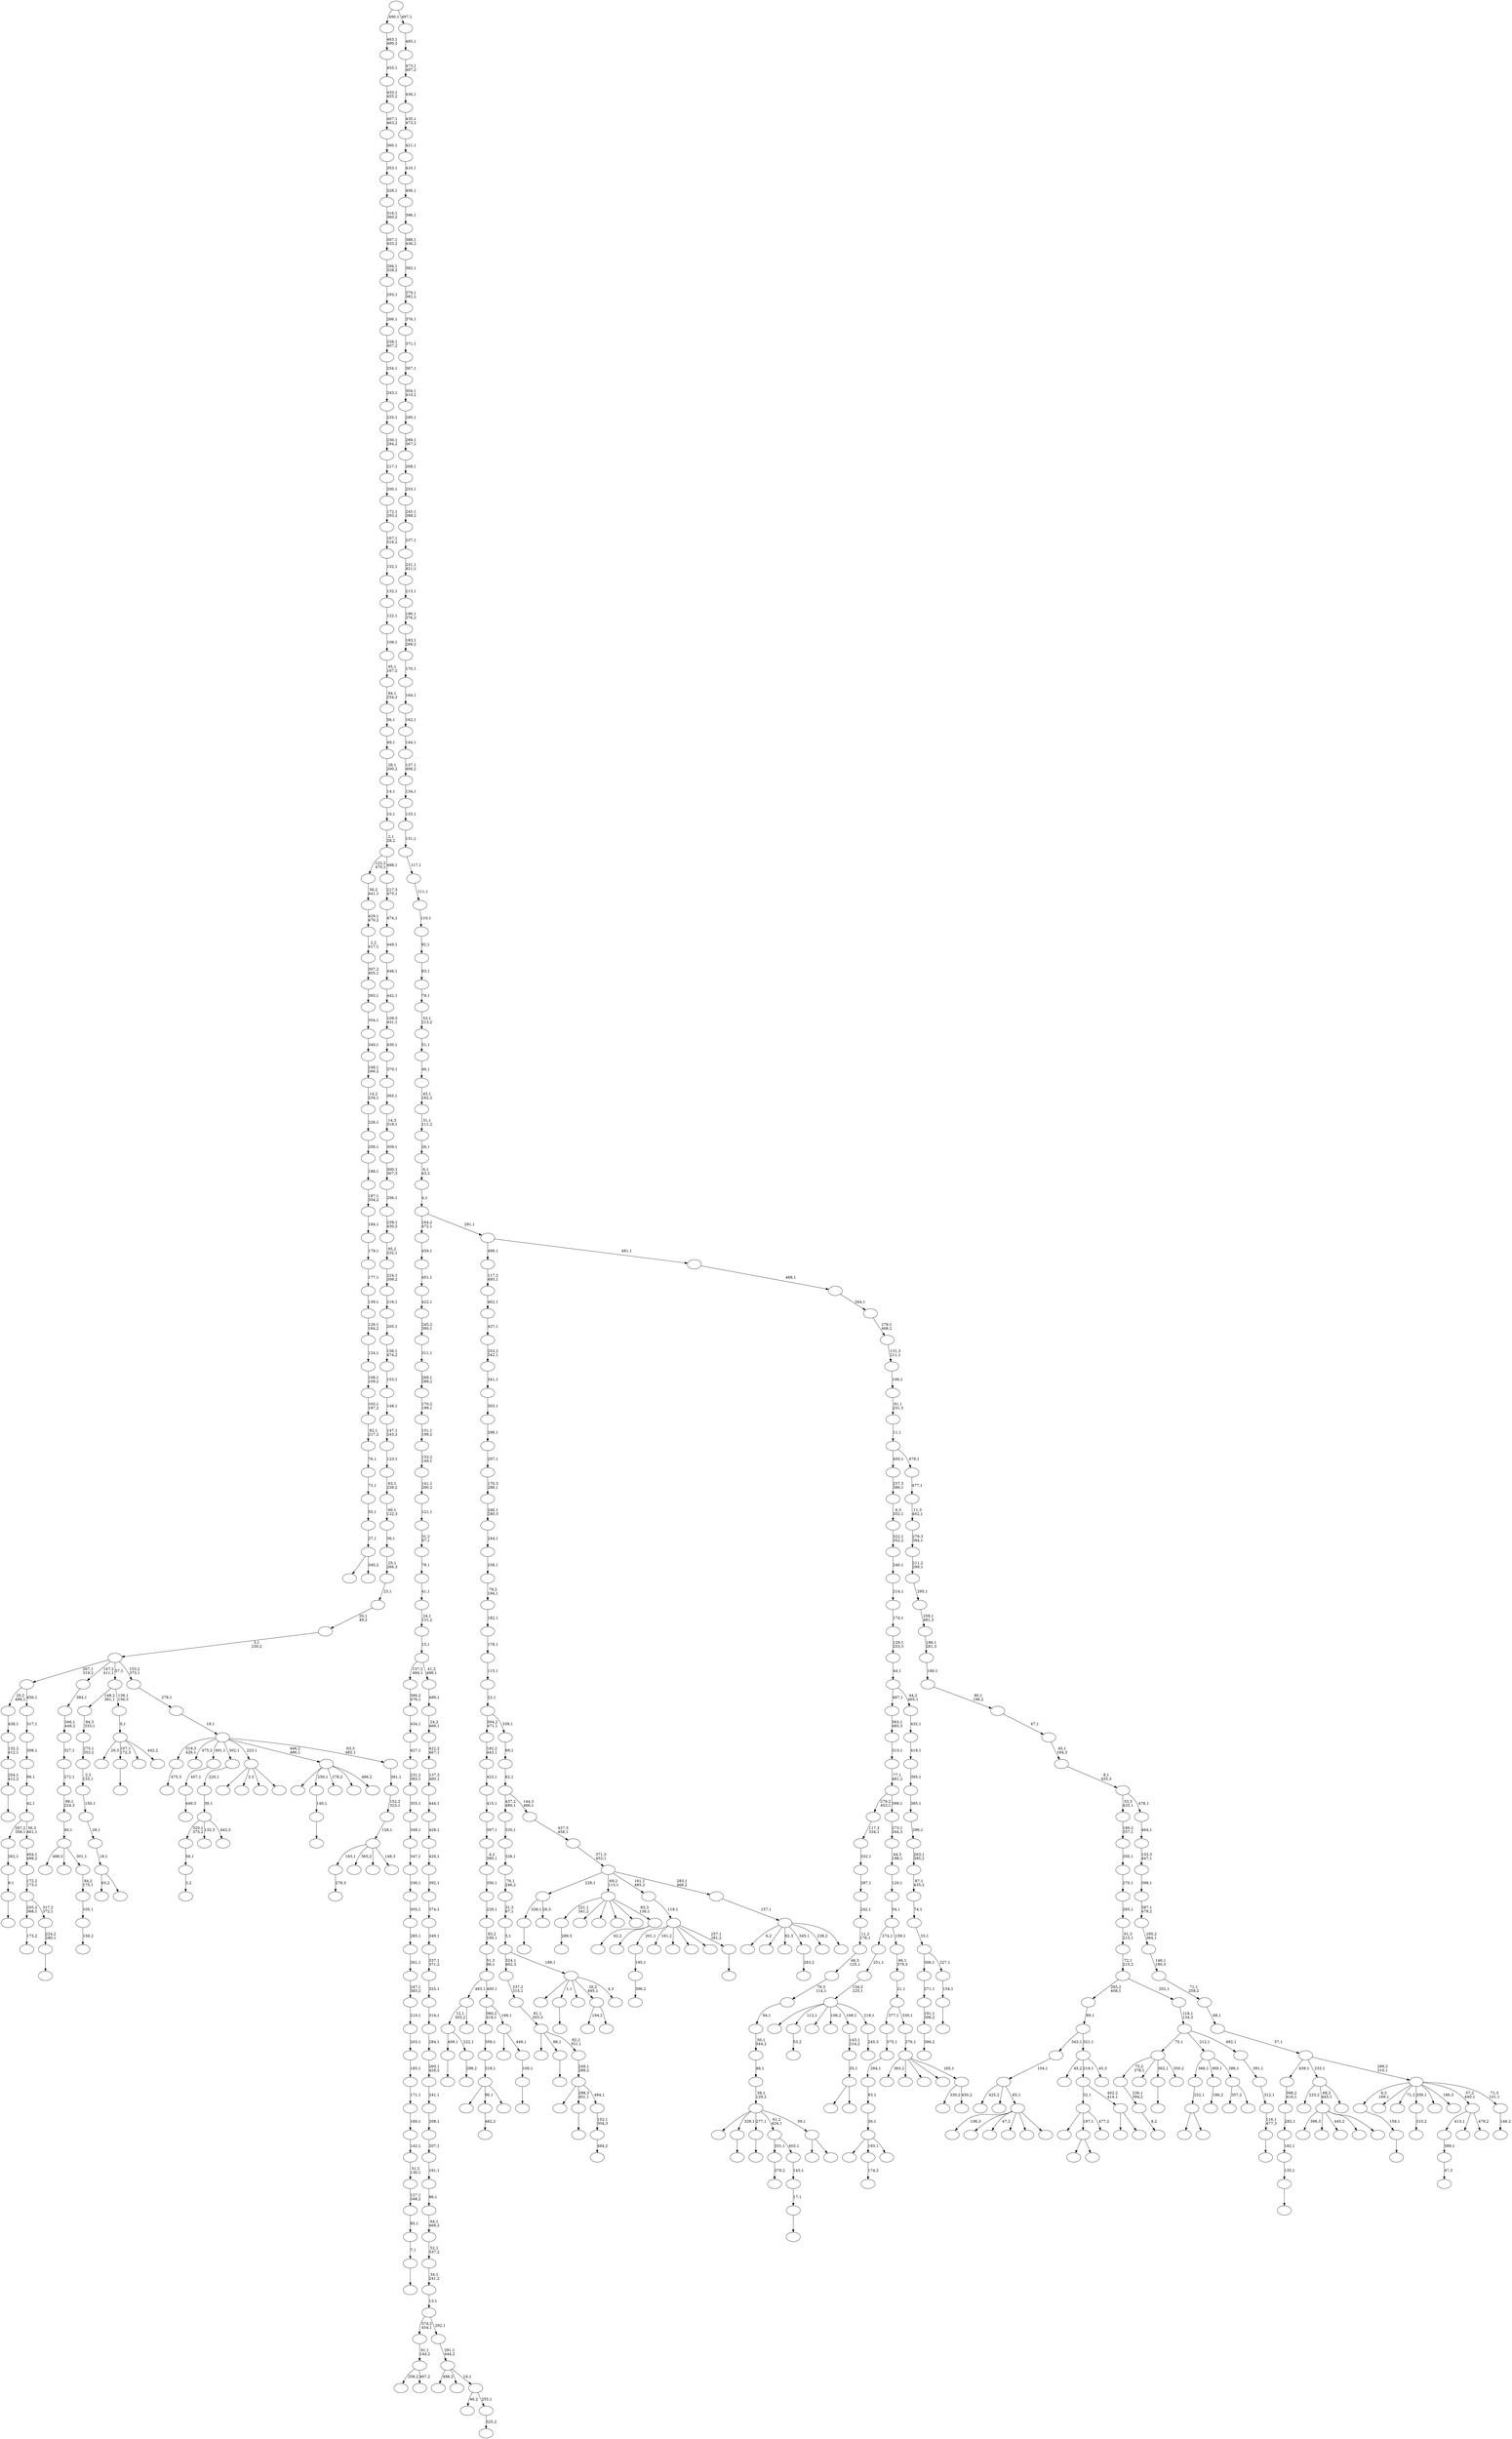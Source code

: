 digraph T {
	650 [label=""]
	649 [label=""]
	648 [label=""]
	647 [label=""]
	646 [label=""]
	645 [label=""]
	644 [label=""]
	643 [label=""]
	642 [label=""]
	641 [label=""]
	640 [label=""]
	639 [label=""]
	638 [label=""]
	637 [label=""]
	636 [label=""]
	635 [label=""]
	634 [label=""]
	633 [label=""]
	632 [label=""]
	631 [label=""]
	630 [label=""]
	629 [label=""]
	628 [label=""]
	627 [label=""]
	626 [label=""]
	625 [label=""]
	624 [label=""]
	623 [label=""]
	622 [label=""]
	621 [label=""]
	620 [label=""]
	619 [label=""]
	618 [label=""]
	617 [label=""]
	616 [label=""]
	615 [label=""]
	614 [label=""]
	613 [label=""]
	612 [label=""]
	611 [label=""]
	610 [label=""]
	609 [label=""]
	608 [label=""]
	607 [label=""]
	606 [label=""]
	605 [label=""]
	604 [label=""]
	603 [label=""]
	602 [label=""]
	601 [label=""]
	600 [label=""]
	599 [label=""]
	598 [label=""]
	597 [label=""]
	596 [label=""]
	595 [label=""]
	594 [label=""]
	593 [label=""]
	592 [label=""]
	591 [label=""]
	590 [label=""]
	589 [label=""]
	588 [label=""]
	587 [label=""]
	586 [label=""]
	585 [label=""]
	584 [label=""]
	583 [label=""]
	582 [label=""]
	581 [label=""]
	580 [label=""]
	579 [label=""]
	578 [label=""]
	577 [label=""]
	576 [label=""]
	575 [label=""]
	574 [label=""]
	573 [label=""]
	572 [label=""]
	571 [label=""]
	570 [label=""]
	569 [label=""]
	568 [label=""]
	567 [label=""]
	566 [label=""]
	565 [label=""]
	564 [label=""]
	563 [label=""]
	562 [label=""]
	561 [label=""]
	560 [label=""]
	559 [label=""]
	558 [label=""]
	557 [label=""]
	556 [label=""]
	555 [label=""]
	554 [label=""]
	553 [label=""]
	552 [label=""]
	551 [label=""]
	550 [label=""]
	549 [label=""]
	548 [label=""]
	547 [label=""]
	546 [label=""]
	545 [label=""]
	544 [label=""]
	543 [label=""]
	542 [label=""]
	541 [label=""]
	540 [label=""]
	539 [label=""]
	538 [label=""]
	537 [label=""]
	536 [label=""]
	535 [label=""]
	534 [label=""]
	533 [label=""]
	532 [label=""]
	531 [label=""]
	530 [label=""]
	529 [label=""]
	528 [label=""]
	527 [label=""]
	526 [label=""]
	525 [label=""]
	524 [label=""]
	523 [label=""]
	522 [label=""]
	521 [label=""]
	520 [label=""]
	519 [label=""]
	518 [label=""]
	517 [label=""]
	516 [label=""]
	515 [label=""]
	514 [label=""]
	513 [label=""]
	512 [label=""]
	511 [label=""]
	510 [label=""]
	509 [label=""]
	508 [label=""]
	507 [label=""]
	506 [label=""]
	505 [label=""]
	504 [label=""]
	503 [label=""]
	502 [label=""]
	501 [label=""]
	500 [label=""]
	499 [label=""]
	498 [label=""]
	497 [label=""]
	496 [label=""]
	495 [label=""]
	494 [label=""]
	493 [label=""]
	492 [label=""]
	491 [label=""]
	490 [label=""]
	489 [label=""]
	488 [label=""]
	487 [label=""]
	486 [label=""]
	485 [label=""]
	484 [label=""]
	483 [label=""]
	482 [label=""]
	481 [label=""]
	480 [label=""]
	479 [label=""]
	478 [label=""]
	477 [label=""]
	476 [label=""]
	475 [label=""]
	474 [label=""]
	473 [label=""]
	472 [label=""]
	471 [label=""]
	470 [label=""]
	469 [label=""]
	468 [label=""]
	467 [label=""]
	466 [label=""]
	465 [label=""]
	464 [label=""]
	463 [label=""]
	462 [label=""]
	461 [label=""]
	460 [label=""]
	459 [label=""]
	458 [label=""]
	457 [label=""]
	456 [label=""]
	455 [label=""]
	454 [label=""]
	453 [label=""]
	452 [label=""]
	451 [label=""]
	450 [label=""]
	449 [label=""]
	448 [label=""]
	447 [label=""]
	446 [label=""]
	445 [label=""]
	444 [label=""]
	443 [label=""]
	442 [label=""]
	441 [label=""]
	440 [label=""]
	439 [label=""]
	438 [label=""]
	437 [label=""]
	436 [label=""]
	435 [label=""]
	434 [label=""]
	433 [label=""]
	432 [label=""]
	431 [label=""]
	430 [label=""]
	429 [label=""]
	428 [label=""]
	427 [label=""]
	426 [label=""]
	425 [label=""]
	424 [label=""]
	423 [label=""]
	422 [label=""]
	421 [label=""]
	420 [label=""]
	419 [label=""]
	418 [label=""]
	417 [label=""]
	416 [label=""]
	415 [label=""]
	414 [label=""]
	413 [label=""]
	412 [label=""]
	411 [label=""]
	410 [label=""]
	409 [label=""]
	408 [label=""]
	407 [label=""]
	406 [label=""]
	405 [label=""]
	404 [label=""]
	403 [label=""]
	402 [label=""]
	401 [label=""]
	400 [label=""]
	399 [label=""]
	398 [label=""]
	397 [label=""]
	396 [label=""]
	395 [label=""]
	394 [label=""]
	393 [label=""]
	392 [label=""]
	391 [label=""]
	390 [label=""]
	389 [label=""]
	388 [label=""]
	387 [label=""]
	386 [label=""]
	385 [label=""]
	384 [label=""]
	383 [label=""]
	382 [label=""]
	381 [label=""]
	380 [label=""]
	379 [label=""]
	378 [label=""]
	377 [label=""]
	376 [label=""]
	375 [label=""]
	374 [label=""]
	373 [label=""]
	372 [label=""]
	371 [label=""]
	370 [label=""]
	369 [label=""]
	368 [label=""]
	367 [label=""]
	366 [label=""]
	365 [label=""]
	364 [label=""]
	363 [label=""]
	362 [label=""]
	361 [label=""]
	360 [label=""]
	359 [label=""]
	358 [label=""]
	357 [label=""]
	356 [label=""]
	355 [label=""]
	354 [label=""]
	353 [label=""]
	352 [label=""]
	351 [label=""]
	350 [label=""]
	349 [label=""]
	348 [label=""]
	347 [label=""]
	346 [label=""]
	345 [label=""]
	344 [label=""]
	343 [label=""]
	342 [label=""]
	341 [label=""]
	340 [label=""]
	339 [label=""]
	338 [label=""]
	337 [label=""]
	336 [label=""]
	335 [label=""]
	334 [label=""]
	333 [label=""]
	332 [label=""]
	331 [label=""]
	330 [label=""]
	329 [label=""]
	328 [label=""]
	327 [label=""]
	326 [label=""]
	325 [label=""]
	324 [label=""]
	323 [label=""]
	322 [label=""]
	321 [label=""]
	320 [label=""]
	319 [label=""]
	318 [label=""]
	317 [label=""]
	316 [label=""]
	315 [label=""]
	314 [label=""]
	313 [label=""]
	312 [label=""]
	311 [label=""]
	310 [label=""]
	309 [label=""]
	308 [label=""]
	307 [label=""]
	306 [label=""]
	305 [label=""]
	304 [label=""]
	303 [label=""]
	302 [label=""]
	301 [label=""]
	300 [label=""]
	299 [label=""]
	298 [label=""]
	297 [label=""]
	296 [label=""]
	295 [label=""]
	294 [label=""]
	293 [label=""]
	292 [label=""]
	291 [label=""]
	290 [label=""]
	289 [label=""]
	288 [label=""]
	287 [label=""]
	286 [label=""]
	285 [label=""]
	284 [label=""]
	283 [label=""]
	282 [label=""]
	281 [label=""]
	280 [label=""]
	279 [label=""]
	278 [label=""]
	277 [label=""]
	276 [label=""]
	275 [label=""]
	274 [label=""]
	273 [label=""]
	272 [label=""]
	271 [label=""]
	270 [label=""]
	269 [label=""]
	268 [label=""]
	267 [label=""]
	266 [label=""]
	265 [label=""]
	264 [label=""]
	263 [label=""]
	262 [label=""]
	261 [label=""]
	260 [label=""]
	259 [label=""]
	258 [label=""]
	257 [label=""]
	256 [label=""]
	255 [label=""]
	254 [label=""]
	253 [label=""]
	252 [label=""]
	251 [label=""]
	250 [label=""]
	249 [label=""]
	248 [label=""]
	247 [label=""]
	246 [label=""]
	245 [label=""]
	244 [label=""]
	243 [label=""]
	242 [label=""]
	241 [label=""]
	240 [label=""]
	239 [label=""]
	238 [label=""]
	237 [label=""]
	236 [label=""]
	235 [label=""]
	234 [label=""]
	233 [label=""]
	232 [label=""]
	231 [label=""]
	230 [label=""]
	229 [label=""]
	228 [label=""]
	227 [label=""]
	226 [label=""]
	225 [label=""]
	224 [label=""]
	223 [label=""]
	222 [label=""]
	221 [label=""]
	220 [label=""]
	219 [label=""]
	218 [label=""]
	217 [label=""]
	216 [label=""]
	215 [label=""]
	214 [label=""]
	213 [label=""]
	212 [label=""]
	211 [label=""]
	210 [label=""]
	209 [label=""]
	208 [label=""]
	207 [label=""]
	206 [label=""]
	205 [label=""]
	204 [label=""]
	203 [label=""]
	202 [label=""]
	201 [label=""]
	200 [label=""]
	199 [label=""]
	198 [label=""]
	197 [label=""]
	196 [label=""]
	195 [label=""]
	194 [label=""]
	193 [label=""]
	192 [label=""]
	191 [label=""]
	190 [label=""]
	189 [label=""]
	188 [label=""]
	187 [label=""]
	186 [label=""]
	185 [label=""]
	184 [label=""]
	183 [label=""]
	182 [label=""]
	181 [label=""]
	180 [label=""]
	179 [label=""]
	178 [label=""]
	177 [label=""]
	176 [label=""]
	175 [label=""]
	174 [label=""]
	173 [label=""]
	172 [label=""]
	171 [label=""]
	170 [label=""]
	169 [label=""]
	168 [label=""]
	167 [label=""]
	166 [label=""]
	165 [label=""]
	164 [label=""]
	163 [label=""]
	162 [label=""]
	161 [label=""]
	160 [label=""]
	159 [label=""]
	158 [label=""]
	157 [label=""]
	156 [label=""]
	155 [label=""]
	154 [label=""]
	153 [label=""]
	152 [label=""]
	151 [label=""]
	150 [label=""]
	149 [label=""]
	148 [label=""]
	147 [label=""]
	146 [label=""]
	145 [label=""]
	144 [label=""]
	143 [label=""]
	142 [label=""]
	141 [label=""]
	140 [label=""]
	139 [label=""]
	138 [label=""]
	137 [label=""]
	136 [label=""]
	135 [label=""]
	134 [label=""]
	133 [label=""]
	132 [label=""]
	131 [label=""]
	130 [label=""]
	129 [label=""]
	128 [label=""]
	127 [label=""]
	126 [label=""]
	125 [label=""]
	124 [label=""]
	123 [label=""]
	122 [label=""]
	121 [label=""]
	120 [label=""]
	119 [label=""]
	118 [label=""]
	117 [label=""]
	116 [label=""]
	115 [label=""]
	114 [label=""]
	113 [label=""]
	112 [label=""]
	111 [label=""]
	110 [label=""]
	109 [label=""]
	108 [label=""]
	107 [label=""]
	106 [label=""]
	105 [label=""]
	104 [label=""]
	103 [label=""]
	102 [label=""]
	101 [label=""]
	100 [label=""]
	99 [label=""]
	98 [label=""]
	97 [label=""]
	96 [label=""]
	95 [label=""]
	94 [label=""]
	93 [label=""]
	92 [label=""]
	91 [label=""]
	90 [label=""]
	89 [label=""]
	88 [label=""]
	87 [label=""]
	86 [label=""]
	85 [label=""]
	84 [label=""]
	83 [label=""]
	82 [label=""]
	81 [label=""]
	80 [label=""]
	79 [label=""]
	78 [label=""]
	77 [label=""]
	76 [label=""]
	75 [label=""]
	74 [label=""]
	73 [label=""]
	72 [label=""]
	71 [label=""]
	70 [label=""]
	69 [label=""]
	68 [label=""]
	67 [label=""]
	66 [label=""]
	65 [label=""]
	64 [label=""]
	63 [label=""]
	62 [label=""]
	61 [label=""]
	60 [label=""]
	59 [label=""]
	58 [label=""]
	57 [label=""]
	56 [label=""]
	55 [label=""]
	54 [label=""]
	53 [label=""]
	52 [label=""]
	51 [label=""]
	50 [label=""]
	49 [label=""]
	48 [label=""]
	47 [label=""]
	46 [label=""]
	45 [label=""]
	44 [label=""]
	43 [label=""]
	42 [label=""]
	41 [label=""]
	40 [label=""]
	39 [label=""]
	38 [label=""]
	37 [label=""]
	36 [label=""]
	35 [label=""]
	34 [label=""]
	33 [label=""]
	32 [label=""]
	31 [label=""]
	30 [label=""]
	29 [label=""]
	28 [label=""]
	27 [label=""]
	26 [label=""]
	25 [label=""]
	24 [label=""]
	23 [label=""]
	22 [label=""]
	21 [label=""]
	20 [label=""]
	19 [label=""]
	18 [label=""]
	17 [label=""]
	16 [label=""]
	15 [label=""]
	14 [label=""]
	13 [label=""]
	12 [label=""]
	11 [label=""]
	10 [label=""]
	9 [label=""]
	8 [label=""]
	7 [label=""]
	6 [label=""]
	5 [label=""]
	4 [label=""]
	3 [label=""]
	2 [label=""]
	1 [label=""]
	0 [label=""]
	646 -> 647 [label=""]
	644 -> 645 [label="47,3"]
	643 -> 644 [label="389,1"]
	641 -> 642 [label="475,3"]
	637 -> 638 [label="289,3"]
	630 -> 631 [label="298,2"]
	629 -> 646 [label="409,1"]
	629 -> 630 [label="222,1"]
	626 -> 627 [label=""]
	619 -> 620 [label="386,2"]
	618 -> 619 [label="191,1\n306,2"]
	617 -> 618 [label="271,1"]
	614 -> 615 [label=""]
	608 -> 621 [label="208,2"]
	608 -> 609 [label="467,2"]
	607 -> 608 [label="91,1\n144,2"]
	599 -> 600 [label="379,2"]
	595 -> 596 [label="3,2"]
	594 -> 595 [label="58,1"]
	592 -> 593 [label=""]
	591 -> 592 [label="204,1\n412,2"]
	590 -> 591 [label="132,2\n412,1"]
	589 -> 590 [label="438,1"]
	587 -> 588 [label="174,2"]
	585 -> 605 [label=""]
	585 -> 587 [label="193,1"]
	585 -> 586 [label=""]
	584 -> 585 [label="30,1"]
	583 -> 584 [label="93,1"]
	582 -> 583 [label="264,1"]
	581 -> 582 [label="375,1"]
	575 -> 576 [label=""]
	574 -> 575 [label="9,1"]
	573 -> 574 [label="262,1"]
	571 -> 572 [label=""]
	568 -> 569 [label=""]
	567 -> 568 [label="7,1"]
	566 -> 567 [label="85,1"]
	565 -> 566 [label="127,1\n348,2"]
	564 -> 565 [label="51,2\n130,1"]
	563 -> 564 [label="142,1"]
	562 -> 563 [label="160,1"]
	561 -> 562 [label="171,1"]
	560 -> 561 [label="185,1"]
	559 -> 560 [label="203,1"]
	558 -> 559 [label="210,1"]
	557 -> 558 [label="247,1\n383,2"]
	556 -> 557 [label="261,1"]
	555 -> 556 [label="285,1"]
	554 -> 555 [label="305,1"]
	553 -> 554 [label="336,1"]
	552 -> 553 [label="347,1"]
	551 -> 552 [label="348,1"]
	550 -> 551 [label="355,1"]
	549 -> 550 [label="231,2\n383,1"]
	548 -> 549 [label="427,1"]
	547 -> 548 [label="434,1"]
	546 -> 547 [label="390,2\n476,1"]
	544 -> 632 [label="194,2"]
	544 -> 545 [label=""]
	541 -> 542 [label="173,2"]
	539 -> 603 [label=""]
	539 -> 540 [label=""]
	538 -> 539 [label="252,1"]
	534 -> 535 [label=""]
	533 -> 534 [label="158,1"]
	531 -> 606 [label=""]
	531 -> 532 [label="340,2"]
	530 -> 531 [label="27,1"]
	529 -> 530 [label="55,1"]
	528 -> 529 [label="73,1"]
	527 -> 528 [label="76,1"]
	526 -> 527 [label="82,1\n217,2"]
	525 -> 526 [label="103,1\n187,2"]
	524 -> 525 [label="108,1\n109,2"]
	523 -> 524 [label="124,1"]
	522 -> 523 [label="126,1\n184,2"]
	521 -> 522 [label="139,1"]
	520 -> 521 [label="177,1"]
	519 -> 520 [label="179,1"]
	518 -> 519 [label="184,1"]
	517 -> 518 [label="187,1\n354,2"]
	516 -> 517 [label="188,1"]
	515 -> 516 [label="206,1"]
	514 -> 515 [label="226,1"]
	513 -> 514 [label="14,2\n234,1"]
	512 -> 513 [label="248,1\n266,2"]
	511 -> 512 [label="340,1"]
	510 -> 511 [label="354,1"]
	509 -> 510 [label="393,1"]
	508 -> 509 [label="307,2\n405,1"]
	507 -> 508 [label="2,2\n417,1"]
	506 -> 507 [label="429,1\n470,2"]
	505 -> 506 [label="56,2\n441,1"]
	503 -> 504 [label="186,2"]
	500 -> 501 [label=""]
	499 -> 500 [label="224,2\n280,1"]
	498 -> 541 [label="205,2\n368,1"]
	498 -> 499 [label="317,2\n372,1"]
	497 -> 498 [label="172,2\n173,1"]
	496 -> 497 [label="404,1\n488,2"]
	495 -> 573 [label="267,2\n358,1"]
	495 -> 496 [label="56,3\n461,1"]
	494 -> 495 [label="42,1"]
	493 -> 494 [label="99,1"]
	492 -> 493 [label="308,1"]
	491 -> 492 [label="317,1"]
	490 -> 589 [label="20,2\n496,1"]
	490 -> 491 [label="456,1"]
	488 -> 489 [label=""]
	486 -> 626 [label="338,1"]
	486 -> 487 [label="26,3"]
	483 -> 484 [label="484,2"]
	482 -> 483 [label="102,1\n304,3"]
	481 -> 536 [label=""]
	481 -> 488 [label="298,3\n401,1"]
	481 -> 482 [label="484,1"]
	480 -> 481 [label="249,1\n288,2"]
	479 -> 640 [label=""]
	479 -> 571 [label="88,1"]
	479 -> 480 [label="92,2\n351,1"]
	478 -> 479 [label="81,1\n303,3"]
	477 -> 478 [label="237,2\n315,1"]
	475 -> 476 [label=""]
	471 -> 472 [label="53,2"]
	469 -> 470 [label="283,2"]
	460 -> 461 [label="396,2"]
	459 -> 460 [label="195,1"]
	457 -> 458 [label="310,2"]
	454 -> 455 [label="449,3"]
	453 -> 454 [label="457,1"]
	450 -> 451 [label="8,2"]
	449 -> 450 [label="236,1\n394,2"]
	447 -> 448 [label=""]
	446 -> 447 [label="135,1"]
	445 -> 446 [label="192,1"]
	444 -> 445 [label="282,1"]
	443 -> 444 [label="398,2\n416,1"]
	441 -> 442 [label=""]
	439 -> 594 [label="320,1\n373,2"]
	439 -> 485 [label="132,3"]
	439 -> 440 [label="442,3"]
	438 -> 439 [label="39,1"]
	437 -> 438 [label="220,1"]
	435 -> 436 [label=""]
	428 -> 623 [label=""]
	428 -> 429 [label=""]
	426 -> 427 [label="278,3"]
	422 -> 423 [label=""]
	421 -> 422 [label="140,1"]
	419 -> 420 [label=""]
	418 -> 419 [label="17,1"]
	417 -> 418 [label="145,1"]
	416 -> 599 [label="331,1"]
	416 -> 417 [label="403,1"]
	414 -> 415 [label="462,2"]
	411 -> 636 [label="396,3"]
	411 -> 634 [label=""]
	411 -> 633 [label="445,2"]
	411 -> 577 [label=""]
	411 -> 412 [label=""]
	409 -> 410 [label=""]
	407 -> 408 [label="325,2"]
	406 -> 434 [label="46,2"]
	406 -> 407 [label="255,1"]
	405 -> 466 [label="498,2"]
	405 -> 413 [label=""]
	405 -> 406 [label="16,1"]
	404 -> 405 [label="291,1\n444,2"]
	403 -> 607 [label="374,2\n454,1"]
	403 -> 404 [label="292,1"]
	402 -> 403 [label="13,1"]
	401 -> 402 [label="34,1\n241,2"]
	400 -> 401 [label="52,1\n337,2"]
	399 -> 400 [label="64,1\n469,2"]
	398 -> 399 [label="86,1"]
	397 -> 398 [label="181,1"]
	396 -> 397 [label="207,1"]
	395 -> 396 [label="208,1"]
	394 -> 395 [label="241,1"]
	393 -> 394 [label="260,1\n428,2"]
	392 -> 393 [label="284,1"]
	391 -> 392 [label="314,1"]
	390 -> 391 [label="325,1"]
	389 -> 390 [label="337,1\n371,2"]
	388 -> 389 [label="349,1"]
	387 -> 388 [label="374,1"]
	386 -> 387 [label="392,1"]
	385 -> 386 [label="420,1"]
	384 -> 385 [label="428,1"]
	383 -> 384 [label="444,1"]
	382 -> 383 [label="137,3\n460,1"]
	381 -> 382 [label="422,2\n467,1"]
	380 -> 381 [label="24,2\n469,1"]
	379 -> 380 [label="489,1"]
	378 -> 546 [label="137,2\n494,1"]
	378 -> 379 [label="41,2\n498,1"]
	377 -> 378 [label="15,1"]
	376 -> 377 [label="24,1\n131,2"]
	375 -> 376 [label="41,1"]
	374 -> 375 [label="78,1"]
	373 -> 374 [label="31,2\n97,1"]
	372 -> 373 [label="121,1"]
	371 -> 372 [label="141,1\n290,2"]
	370 -> 371 [label="133,2\n149,1"]
	369 -> 370 [label="151,1\n199,2"]
	368 -> 369 [label="170,2\n199,1"]
	367 -> 368 [label="269,1\n289,2"]
	366 -> 367 [label="311,1"]
	365 -> 366 [label="245,2\n390,1"]
	364 -> 365 [label="422,1"]
	363 -> 364 [label="451,1"]
	362 -> 363 [label="459,1"]
	355 -> 432 [label="63,2"]
	355 -> 356 [label=""]
	354 -> 355 [label="18,1"]
	353 -> 354 [label="29,1"]
	352 -> 353 [label="150,1"]
	351 -> 352 [label="2,3\n155,1"]
	350 -> 351 [label="275,1\n353,2"]
	349 -> 350 [label="84,3\n333,1"]
	346 -> 613 [label="106,3"]
	346 -> 610 [label=""]
	346 -> 467 [label="47,2"]
	346 -> 431 [label=""]
	346 -> 357 [label=""]
	346 -> 347 [label=""]
	345 -> 612 [label="425,2"]
	345 -> 359 [label=""]
	345 -> 346 [label="65,1"]
	344 -> 345 [label="104,1"]
	338 -> 449 [label="75,2\n378,1"]
	338 -> 430 [label=""]
	338 -> 409 [label="362,1"]
	338 -> 339 [label="350,2"]
	334 -> 629 [label="12,1\n303,2"]
	334 -> 335 [label=""]
	332 -> 616 [label=""]
	332 -> 580 [label="3,3"]
	332 -> 360 [label=""]
	332 -> 333 [label=""]
	330 -> 331 [label="156,2"]
	329 -> 330 [label="105,1"]
	328 -> 329 [label="84,2\n175,1"]
	327 -> 602 [label="488,3"]
	327 -> 358 [label=""]
	327 -> 328 [label="301,1"]
	326 -> 327 [label="40,1"]
	325 -> 326 [label="98,1\n224,3"]
	324 -> 325 [label="272,1"]
	323 -> 324 [label="327,1"]
	322 -> 323 [label="346,1\n449,2"]
	321 -> 322 [label="384,1"]
	317 -> 649 [label=""]
	317 -> 414 [label="90,1"]
	317 -> 318 [label=""]
	316 -> 317 [label="318,1"]
	315 -> 316 [label="359,1"]
	313 -> 625 [label="357,2"]
	313 -> 314 [label=""]
	312 -> 538 [label="366,1"]
	312 -> 503 [label="369,1"]
	312 -> 313 [label="286,1"]
	310 -> 320 [label=""]
	310 -> 311 [label=""]
	309 -> 597 [label=""]
	309 -> 441 [label="329,1"]
	309 -> 435 [label="277,1"]
	309 -> 416 [label="61,2\n424,1"]
	309 -> 310 [label="59,1"]
	308 -> 309 [label="38,1\n129,2"]
	307 -> 308 [label="48,1"]
	306 -> 307 [label="50,1\n344,2"]
	305 -> 306 [label="94,1"]
	304 -> 305 [label="79,3\n114,1"]
	303 -> 304 [label="46,3\n125,1"]
	302 -> 303 [label="11,2\n176,1"]
	301 -> 302 [label="242,1"]
	300 -> 301 [label="287,1"]
	299 -> 300 [label="332,1"]
	298 -> 299 [label="117,3\n334,1"]
	296 -> 474 [label=""]
	296 -> 428 [label="197,1"]
	296 -> 297 [label="477,2"]
	294 -> 643 [label="413,1"]
	294 -> 570 [label=""]
	294 -> 295 [label="478,2"]
	290 -> 648 [label=""]
	290 -> 291 [label=""]
	289 -> 290 [label="35,1"]
	288 -> 289 [label="143,1\n214,2"]
	286 -> 639 [label=""]
	286 -> 287 [label=""]
	285 -> 296 [label="32,1"]
	285 -> 286 [label="402,2\n414,1"]
	283 -> 598 [label=""]
	283 -> 421 [label="250,1"]
	283 -> 343 [label="278,2"]
	283 -> 292 [label=""]
	283 -> 284 [label="486,2"]
	281 -> 650 [label="45,2"]
	281 -> 285 [label="219,1"]
	281 -> 282 [label="45,3"]
	280 -> 344 [label="343,1"]
	280 -> 281 [label="321,1"]
	279 -> 280 [label="89,1"]
	277 -> 278 [label=""]
	276 -> 277 [label="116,1\n477,3"]
	275 -> 276 [label="312,1"]
	274 -> 275 [label="391,1"]
	273 -> 338 [label="75,1"]
	273 -> 312 [label="212,1"]
	273 -> 274 [label="492,1"]
	272 -> 273 [label="118,1\n134,3"]
	271 -> 279 [label="265,2\n408,1"]
	271 -> 272 [label="202,1"]
	270 -> 271 [label="72,1\n215,2"]
	269 -> 270 [label="61,3\n215,1"]
	268 -> 269 [label="265,1"]
	267 -> 268 [label="270,1"]
	266 -> 267 [label="350,1"]
	265 -> 266 [label="180,2\n357,1"]
	263 -> 628 [label="20,3"]
	263 -> 475 [label="107,1\n172,3"]
	263 -> 463 [label=""]
	263 -> 264 [label="442,2"]
	262 -> 263 [label="0,1"]
	261 -> 349 [label="148,2\n361,1"]
	261 -> 262 [label="138,1\n156,3"]
	259 -> 624 [label=""]
	259 -> 614 [label="1,1"]
	259 -> 579 [label=""]
	259 -> 544 [label="26,2\n495,1"]
	259 -> 260 [label="4,3"]
	258 -> 477 [label="324,1\n462,3"]
	258 -> 259 [label="189,1"]
	257 -> 258 [label="5,1"]
	256 -> 257 [label="31,3\n67,1"]
	255 -> 256 [label="70,1\n246,2"]
	254 -> 255 [label="326,1"]
	253 -> 254 [label="335,1"]
	250 -> 251 [label="245,3"]
	249 -> 537 [label=""]
	249 -> 471 [label="112,1"]
	249 -> 341 [label=""]
	249 -> 340 [label="106,2"]
	249 -> 288 [label="168,1"]
	249 -> 250 [label="218,1"]
	248 -> 249 [label="134,2\n225,1"]
	247 -> 248 [label="251,1"]
	245 -> 622 [label="330,2"]
	245 -> 246 [label="450,2"]
	244 -> 604 [label="363,2"]
	244 -> 473 [label=""]
	244 -> 433 [label=""]
	244 -> 252 [label=""]
	244 -> 245 [label="165,1"]
	243 -> 244 [label="276,1"]
	242 -> 581 [label="377,1"]
	242 -> 243 [label="330,1"]
	241 -> 242 [label="21,1"]
	240 -> 241 [label="66,1\n379,3"]
	239 -> 247 [label="274,1"]
	239 -> 240 [label="159,1"]
	238 -> 239 [label="54,1"]
	237 -> 238 [label="120,1"]
	236 -> 237 [label="44,3\n198,1"]
	235 -> 236 [label="273,1\n344,3"]
	234 -> 298 [label="279,2\n453,1"]
	234 -> 235 [label="399,1"]
	233 -> 234 [label="77,1\n481,2"]
	232 -> 233 [label="313,1"]
	231 -> 232 [label="363,1\n485,3"]
	229 -> 230 [label=""]
	228 -> 229 [label="154,1"]
	227 -> 617 [label="306,1"]
	227 -> 228 [label="227,1"]
	226 -> 227 [label="33,1"]
	225 -> 226 [label="74,1"]
	224 -> 225 [label="87,1\n435,2"]
	223 -> 224 [label="263,1\n385,2"]
	222 -> 223 [label="296,1"]
	221 -> 222 [label="385,1"]
	220 -> 221 [label="395,1"]
	219 -> 220 [label="419,1"]
	218 -> 219 [label="432,1"]
	217 -> 231 [label="487,1"]
	217 -> 218 [label="44,2\n465,1"]
	216 -> 217 [label="44,1"]
	215 -> 216 [label="129,1\n253,3"]
	214 -> 215 [label="174,1"]
	213 -> 214 [label="214,1"]
	212 -> 213 [label="240,1"]
	211 -> 212 [label="322,1\n352,2"]
	210 -> 211 [label="6,3\n352,1"]
	209 -> 210 [label="237,3\n386,1"]
	207 -> 464 [label="233,2"]
	207 -> 411 [label="68,2\n445,1"]
	207 -> 208 [label=""]
	205 -> 336 [label="62,2"]
	205 -> 206 [label=""]
	204 -> 637 [label="221,1\n341,2"]
	204 -> 611 [label=""]
	204 -> 543 [label=""]
	204 -> 456 [label=""]
	204 -> 342 [label=""]
	204 -> 205 [label="83,3\n136,1"]
	201 -> 202 [label=""]
	200 -> 201 [label="100,1"]
	199 -> 635 [label=""]
	199 -> 200 [label="448,1"]
	198 -> 315 [label="380,2\n418,1"]
	198 -> 199 [label="166,1"]
	197 -> 334 [label="483,1"]
	197 -> 198 [label="400,1"]
	196 -> 197 [label="51,3\n96,1"]
	195 -> 196 [label="83,2\n190,1"]
	194 -> 195 [label="229,1"]
	193 -> 194 [label="356,1"]
	192 -> 193 [label="4,2\n380,1"]
	191 -> 192 [label="397,1"]
	190 -> 191 [label="415,1"]
	189 -> 190 [label="423,1"]
	188 -> 189 [label="182,2\n443,1"]
	186 -> 187 [label=""]
	185 -> 459 [label="201,1"]
	185 -> 424 [label="161,2"]
	185 -> 319 [label=""]
	185 -> 293 [label=""]
	185 -> 203 [label=""]
	185 -> 186 [label="257,1\n281,2"]
	184 -> 185 [label="119,1"]
	182 -> 426 [label="163,1"]
	182 -> 425 [label="365,2"]
	182 -> 348 [label=""]
	182 -> 183 [label="148,3"]
	181 -> 182 [label="128,1"]
	180 -> 181 [label="152,2\n323,1"]
	179 -> 180 [label="381,1"]
	178 -> 641 [label="319,3\n426,1"]
	178 -> 468 [label="475,2"]
	178 -> 453 [label="491,1"]
	178 -> 437 [label="302,1"]
	178 -> 332 [label="223,1"]
	178 -> 283 [label="446,2\n486,1"]
	178 -> 179 [label="63,3\n482,1"]
	177 -> 178 [label="19,1"]
	176 -> 177 [label="278,1"]
	175 -> 490 [label="267,1\n319,2"]
	175 -> 321 [label="147,2\n411,1"]
	175 -> 261 [label="37,1"]
	175 -> 176 [label="153,2\n373,1"]
	174 -> 175 [label="3,1\n230,2"]
	173 -> 174 [label="20,1\n49,2"]
	172 -> 173 [label="23,1"]
	171 -> 172 [label="25,1\n266,3"]
	170 -> 171 [label="36,1"]
	169 -> 170 [label="60,1\n122,3"]
	168 -> 169 [label="63,1\n239,2"]
	167 -> 168 [label="123,1"]
	166 -> 167 [label="147,1\n243,2"]
	165 -> 166 [label="148,1"]
	164 -> 165 [label="153,1"]
	163 -> 164 [label="156,1\n474,2"]
	162 -> 163 [label="205,1"]
	161 -> 162 [label="216,1"]
	160 -> 161 [label="224,1\n309,2"]
	159 -> 160 [label="95,2\n232,1"]
	158 -> 159 [label="239,1\n430,2"]
	157 -> 158 [label="256,1"]
	156 -> 157 [label="300,1\n307,3"]
	155 -> 156 [label="309,1"]
	154 -> 155 [label="14,3\n319,1"]
	153 -> 154 [label="365,1"]
	152 -> 153 [label="370,1"]
	151 -> 152 [label="430,1"]
	150 -> 151 [label="109,3\n431,1"]
	149 -> 150 [label="442,1"]
	148 -> 149 [label="446,1"]
	147 -> 148 [label="449,1"]
	146 -> 147 [label="474,1"]
	145 -> 146 [label="217,3\n475,1"]
	144 -> 505 [label="122,2\n470,1"]
	144 -> 145 [label="488,1"]
	143 -> 144 [label="2,1\n28,2"]
	142 -> 143 [label="10,1"]
	141 -> 142 [label="14,1"]
	140 -> 141 [label="28,1\n200,2"]
	139 -> 140 [label="49,1"]
	138 -> 139 [label="56,1"]
	137 -> 138 [label="84,1\n254,2"]
	136 -> 137 [label="95,1\n167,2"]
	135 -> 136 [label="109,1"]
	134 -> 135 [label="122,1"]
	133 -> 134 [label="132,1"]
	132 -> 133 [label="152,1"]
	131 -> 132 [label="167,1\n316,2"]
	130 -> 131 [label="172,1\n293,2"]
	129 -> 130 [label="200,1"]
	128 -> 129 [label="217,1"]
	127 -> 128 [label="230,1\n294,2"]
	126 -> 127 [label="235,1"]
	125 -> 126 [label="243,1"]
	124 -> 125 [label="254,1"]
	123 -> 124 [label="258,1\n407,2"]
	122 -> 123 [label="266,1"]
	121 -> 122 [label="293,1"]
	120 -> 121 [label="294,1\n328,2"]
	119 -> 120 [label="307,1\n433,2"]
	118 -> 119 [label="316,1\n360,2"]
	117 -> 118 [label="328,1"]
	116 -> 117 [label="353,1"]
	115 -> 116 [label="360,1"]
	114 -> 115 [label="407,1\n463,2"]
	113 -> 114 [label="433,1\n455,2"]
	112 -> 113 [label="455,1"]
	111 -> 112 [label="463,1\n490,2"]
	109 -> 601 [label="6,2"]
	109 -> 578 [label=""]
	109 -> 502 [label="92,3"]
	109 -> 469 [label="345,1"]
	109 -> 361 [label="238,2"]
	109 -> 110 [label=""]
	108 -> 109 [label="157,1"]
	107 -> 486 [label="228,1"]
	107 -> 204 [label="69,2\n113,1"]
	107 -> 184 [label="161,1\n485,2"]
	107 -> 108 [label="283,1\n466,2"]
	106 -> 107 [label="371,3\n452,1"]
	105 -> 106 [label="437,3\n458,1"]
	104 -> 253 [label="437,2\n480,1"]
	104 -> 105 [label="144,3\n466,1"]
	103 -> 104 [label="62,1"]
	102 -> 103 [label="69,1"]
	101 -> 188 [label="304,2\n471,1"]
	101 -> 102 [label="339,1"]
	100 -> 101 [label="22,1"]
	99 -> 100 [label="115,1"]
	98 -> 99 [label="178,1"]
	97 -> 98 [label="182,1"]
	96 -> 97 [label="79,2\n194,1"]
	95 -> 96 [label="238,1"]
	94 -> 95 [label="244,1"]
	93 -> 94 [label="246,1\n290,3"]
	92 -> 93 [label="170,3\n288,1"]
	91 -> 92 [label="297,1"]
	90 -> 91 [label="298,1"]
	89 -> 90 [label="303,1"]
	88 -> 89 [label="341,1"]
	87 -> 88 [label="253,2\n342,1"]
	86 -> 87 [label="437,1"]
	85 -> 86 [label="462,1"]
	84 -> 85 [label="117,2\n493,1"]
	82 -> 83 [label="146,2"]
	81 -> 533 [label="8,3\n169,1"]
	81 -> 465 [label=""]
	81 -> 462 [label="71,2"]
	81 -> 457 [label="209,1"]
	81 -> 452 [label=""]
	81 -> 337 [label="186,3"]
	81 -> 294 [label="57,2\n440,1"]
	81 -> 82 [label="71,3\n101,1"]
	80 -> 443 [label="439,1"]
	80 -> 207 [label="233,1"]
	80 -> 81 [label="299,2\n310,1"]
	79 -> 80 [label="57,1"]
	78 -> 79 [label="68,1"]
	77 -> 78 [label="71,1\n259,2"]
	76 -> 77 [label="146,1\n180,3"]
	75 -> 76 [label="295,2\n364,1"]
	74 -> 75 [label="387,1\n479,2"]
	73 -> 74 [label="398,1"]
	72 -> 73 [label="133,3\n447,1"]
	71 -> 72 [label="464,1"]
	70 -> 265 [label="53,3\n425,1"]
	70 -> 71 [label="478,1"]
	69 -> 70 [label="8,1\n435,3"]
	68 -> 69 [label="45,1\n164,3"]
	67 -> 68 [label="47,1"]
	66 -> 67 [label="80,1\n196,2"]
	65 -> 66 [label="180,1"]
	64 -> 65 [label="186,1\n281,3"]
	63 -> 64 [label="259,1\n481,3"]
	62 -> 63 [label="295,1"]
	61 -> 62 [label="211,2\n299,1"]
	60 -> 61 [label="279,3\n394,1"]
	59 -> 60 [label="11,3\n402,1"]
	58 -> 59 [label="477,1"]
	57 -> 209 [label="450,1"]
	57 -> 58 [label="479,1"]
	56 -> 57 [label="11,1"]
	55 -> 56 [label="61,1\n231,3"]
	54 -> 55 [label="106,1"]
	53 -> 54 [label="131,3\n211,1"]
	52 -> 53 [label="279,1\n468,2"]
	51 -> 52 [label="344,1"]
	50 -> 51 [label="468,1"]
	49 -> 84 [label="499,1"]
	49 -> 50 [label="481,1"]
	48 -> 362 [label="164,2\n472,1"]
	48 -> 49 [label="281,1"]
	47 -> 48 [label="4,1"]
	46 -> 47 [label="6,1\n43,2"]
	45 -> 46 [label="26,1"]
	44 -> 45 [label="31,1\n111,2"]
	43 -> 44 [label="43,1\n162,2"]
	42 -> 43 [label="46,1"]
	41 -> 42 [label="51,1"]
	40 -> 41 [label="53,1\n213,2"]
	39 -> 40 [label="79,1"]
	38 -> 39 [label="83,1"]
	37 -> 38 [label="92,1"]
	36 -> 37 [label="110,1"]
	35 -> 36 [label="111,1"]
	34 -> 35 [label="117,1"]
	33 -> 34 [label="131,1"]
	32 -> 33 [label="133,1"]
	31 -> 32 [label="134,1"]
	30 -> 31 [label="137,1\n406,2"]
	29 -> 30 [label="144,1"]
	28 -> 29 [label="162,1"]
	27 -> 28 [label="164,1"]
	26 -> 27 [label="170,1"]
	25 -> 26 [label="183,1\n268,2"]
	24 -> 25 [label="196,1\n376,2"]
	23 -> 24 [label="213,1"]
	22 -> 23 [label="231,1\n421,2"]
	21 -> 22 [label="237,1"]
	20 -> 21 [label="245,1\n388,2"]
	19 -> 20 [label="253,1"]
	18 -> 19 [label="268,1"]
	17 -> 18 [label="289,1\n367,2"]
	16 -> 17 [label="290,1"]
	15 -> 16 [label="304,1\n410,2"]
	14 -> 15 [label="367,1"]
	13 -> 14 [label="371,1"]
	12 -> 13 [label="376,1"]
	11 -> 12 [label="379,1\n382,2"]
	10 -> 11 [label="382,1"]
	9 -> 10 [label="388,1\n436,2"]
	8 -> 9 [label="396,1"]
	7 -> 8 [label="406,1"]
	6 -> 7 [label="410,1"]
	5 -> 6 [label="421,1"]
	4 -> 5 [label="435,1\n473,2"]
	3 -> 4 [label="436,1"]
	2 -> 3 [label="473,1\n497,2"]
	1 -> 2 [label="485,1"]
	0 -> 111 [label="490,1"]
	0 -> 1 [label="497,1"]
}
